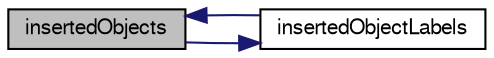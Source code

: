 digraph "insertedObjects"
{
  bgcolor="transparent";
  edge [fontname="FreeSans",fontsize="10",labelfontname="FreeSans",labelfontsize="10"];
  node [fontname="FreeSans",fontsize="10",shape=record];
  rankdir="LR";
  Node243 [label="insertedObjects",height=0.2,width=0.4,color="black", fillcolor="grey75", style="filled", fontcolor="black"];
  Node243 -> Node244 [color="midnightblue",fontsize="10",style="solid",fontname="FreeSans"];
  Node244 [label="insertedObjectLabels",height=0.2,width=0.4,color="black",URL="$a27258.html#a54b54978a7db8e23f878f46ce9610016",tooltip="Return list of inserted points. "];
  Node244 -> Node243 [color="midnightblue",fontsize="10",style="solid",fontname="FreeSans"];
}
